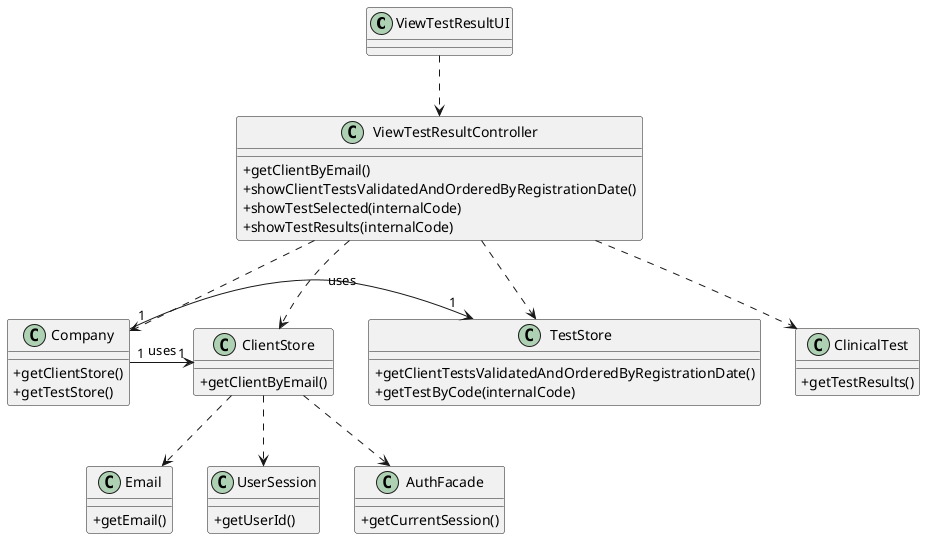 @startuml
skinparam classAttributeIconSize 0

class ViewTestResultUI {
}

class ViewTestResultController {
+getClientByEmail()
+showClientTestsValidatedAndOrderedByRegistrationDate()
+showTestSelected(internalCode)
+showTestResults(internalCode)
}

class Company {
+getClientStore()
+getTestStore()
}

class ClientStore {
+getClientByEmail()
}

class TestStore {
+getClientTestsValidatedAndOrderedByRegistrationDate()
+getTestByCode(internalCode)
}

class ClinicalTest {
+getTestResults()
}


class Email {
+getEmail()
}

class UserSession {
+getUserId()
}

class AuthFacade {
+getCurrentSession()
}

ViewTestResultUI ..> ViewTestResultController
ViewTestResultController ..> Company
ViewTestResultController ..> ClientStore
ViewTestResultController ..> TestStore
ViewTestResultController ..>  ClinicalTest


Company"1" -> "1"ClientStore : uses
Company"1" -> "1"TestStore : uses
ClientStore ..> AuthFacade
ClientStore ..> UserSession
ClientStore ..> Email


@enduml

